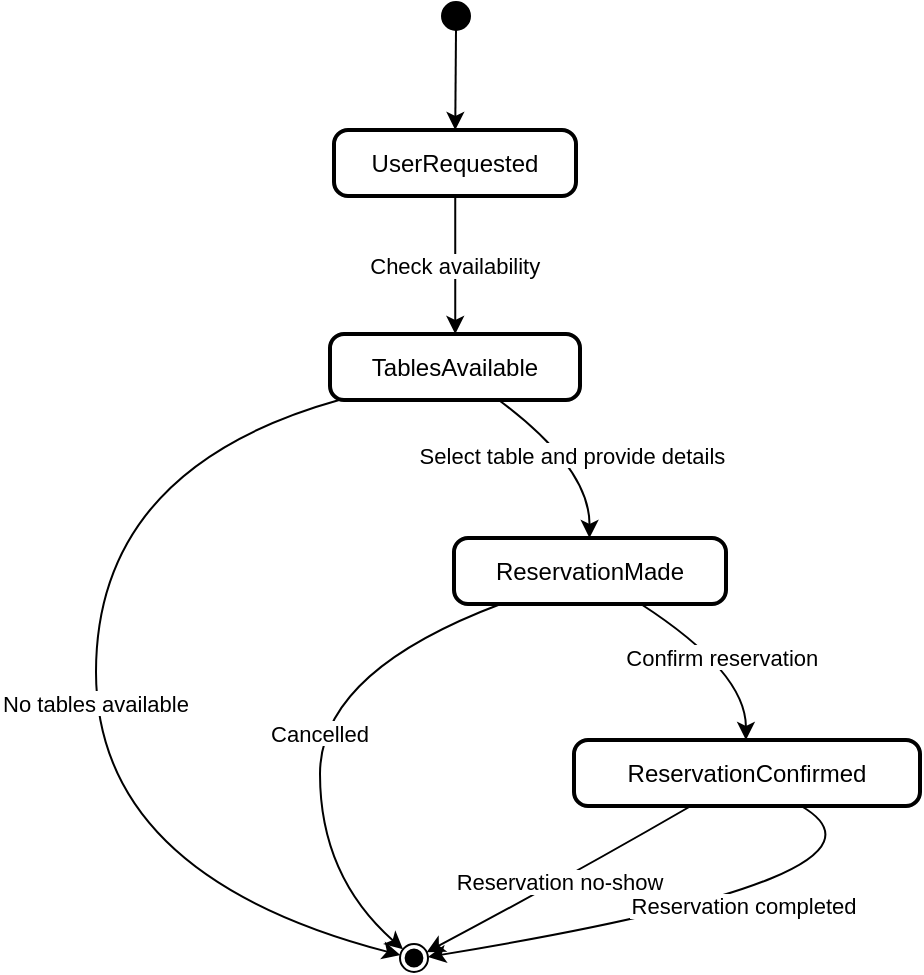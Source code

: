 <mxfile version="24.3.0" type="github">
  <diagram name="Page-1" id="_5kevKE63o9XBYsSRu_2">
    <mxGraphModel dx="1900" dy="557" grid="1" gridSize="10" guides="1" tooltips="1" connect="1" arrows="1" fold="1" page="1" pageScale="1" pageWidth="850" pageHeight="1100" math="0" shadow="0">
      <root>
        <mxCell id="0" />
        <mxCell id="1" parent="0" />
        <mxCell id="8SRy5qA4vQNCoMG7_tip-1" value="" style="ellipse;fillColor=strokeColor;" vertex="1" parent="1">
          <mxGeometry x="193" y="20" width="14" height="14" as="geometry" />
        </mxCell>
        <mxCell id="8SRy5qA4vQNCoMG7_tip-2" value="UserRequested" style="rounded=1;absoluteArcSize=1;arcSize=14;whiteSpace=wrap;strokeWidth=2;" vertex="1" parent="1">
          <mxGeometry x="139" y="84" width="121" height="33" as="geometry" />
        </mxCell>
        <mxCell id="8SRy5qA4vQNCoMG7_tip-3" value="TablesAvailable" style="rounded=1;absoluteArcSize=1;arcSize=14;whiteSpace=wrap;strokeWidth=2;" vertex="1" parent="1">
          <mxGeometry x="137" y="186" width="125" height="33" as="geometry" />
        </mxCell>
        <mxCell id="8SRy5qA4vQNCoMG7_tip-4" value="" style="ellipse;shape=endState;fillColor=strokeColor;" vertex="1" parent="1">
          <mxGeometry x="172" y="491" width="14" height="14" as="geometry" />
        </mxCell>
        <mxCell id="8SRy5qA4vQNCoMG7_tip-5" value="ReservationMade" style="rounded=1;absoluteArcSize=1;arcSize=14;whiteSpace=wrap;strokeWidth=2;" vertex="1" parent="1">
          <mxGeometry x="199" y="288" width="136" height="33" as="geometry" />
        </mxCell>
        <mxCell id="8SRy5qA4vQNCoMG7_tip-6" value="ReservationConfirmed" style="rounded=1;absoluteArcSize=1;arcSize=14;whiteSpace=wrap;strokeWidth=2;" vertex="1" parent="1">
          <mxGeometry x="259" y="389" width="173" height="33" as="geometry" />
        </mxCell>
        <mxCell id="8SRy5qA4vQNCoMG7_tip-7" value="" style="curved=1;startArrow=none;;exitX=0.473;exitY=1;entryX=0.501;entryY=0;rounded=0;" edge="1" parent="1" source="8SRy5qA4vQNCoMG7_tip-1" target="8SRy5qA4vQNCoMG7_tip-2">
          <mxGeometry relative="1" as="geometry">
            <Array as="points" />
          </mxGeometry>
        </mxCell>
        <mxCell id="8SRy5qA4vQNCoMG7_tip-8" value="Check availability" style="curved=1;startArrow=none;;exitX=0.501;exitY=1.012;entryX=0.501;entryY=-0.006;rounded=0;" edge="1" parent="1" source="8SRy5qA4vQNCoMG7_tip-2" target="8SRy5qA4vQNCoMG7_tip-3">
          <mxGeometry relative="1" as="geometry">
            <Array as="points" />
          </mxGeometry>
        </mxCell>
        <mxCell id="8SRy5qA4vQNCoMG7_tip-9" value="No tables available" style="curved=1;startArrow=none;;exitX=0.031;exitY=1.006;entryX=-0.022;entryY=0.384;rounded=0;" edge="1" parent="1" source="8SRy5qA4vQNCoMG7_tip-3" target="8SRy5qA4vQNCoMG7_tip-4">
          <mxGeometry relative="1" as="geometry">
            <Array as="points">
              <mxPoint x="20" y="253" />
              <mxPoint x="20" y="457" />
            </Array>
          </mxGeometry>
        </mxCell>
        <mxCell id="8SRy5qA4vQNCoMG7_tip-10" value="Select table and provide details" style="curved=1;startArrow=none;;exitX=0.677;exitY=1.006;entryX=0.498;entryY=-0.012;rounded=0;" edge="1" parent="1" source="8SRy5qA4vQNCoMG7_tip-3" target="8SRy5qA4vQNCoMG7_tip-5">
          <mxGeometry relative="1" as="geometry">
            <Array as="points">
              <mxPoint x="267" y="253" />
            </Array>
          </mxGeometry>
        </mxCell>
        <mxCell id="8SRy5qA4vQNCoMG7_tip-11" value="Cancelled" style="curved=1;startArrow=none;;exitX=0.172;exitY=1.0;entryX=-0.022;entryY=0.076;rounded=0;" edge="1" parent="1" source="8SRy5qA4vQNCoMG7_tip-5" target="8SRy5qA4vQNCoMG7_tip-4">
          <mxGeometry relative="1" as="geometry">
            <Array as="points">
              <mxPoint x="132" y="355" />
              <mxPoint x="132" y="457" />
            </Array>
          </mxGeometry>
        </mxCell>
        <mxCell id="8SRy5qA4vQNCoMG7_tip-12" value="Confirm reservation" style="curved=1;startArrow=none;;exitX=0.687;exitY=1.0;entryX=0.497;entryY=0.012;rounded=0;" edge="1" parent="1" source="8SRy5qA4vQNCoMG7_tip-5" target="8SRy5qA4vQNCoMG7_tip-6">
          <mxGeometry relative="1" as="geometry">
            <Array as="points">
              <mxPoint x="345" y="355" />
            </Array>
          </mxGeometry>
        </mxCell>
        <mxCell id="8SRy5qA4vQNCoMG7_tip-13" value="Reservation no-show" style="curved=1;startArrow=none;;exitX=0.33;exitY=1.024;entryX=0.978;entryY=0.251;rounded=0;" edge="1" parent="1" source="8SRy5qA4vQNCoMG7_tip-6" target="8SRy5qA4vQNCoMG7_tip-4">
          <mxGeometry relative="1" as="geometry">
            <Array as="points">
              <mxPoint x="257" y="457" />
            </Array>
          </mxGeometry>
        </mxCell>
        <mxCell id="8SRy5qA4vQNCoMG7_tip-14" value="Reservation completed" style="curved=1;startArrow=none;;exitX=0.664;exitY=1.024;entryX=0.978;entryY=0.433;rounded=0;" edge="1" parent="1" source="8SRy5qA4vQNCoMG7_tip-6" target="8SRy5qA4vQNCoMG7_tip-4">
          <mxGeometry relative="1" as="geometry">
            <Array as="points">
              <mxPoint x="433" y="457" />
            </Array>
          </mxGeometry>
        </mxCell>
      </root>
    </mxGraphModel>
  </diagram>
</mxfile>
